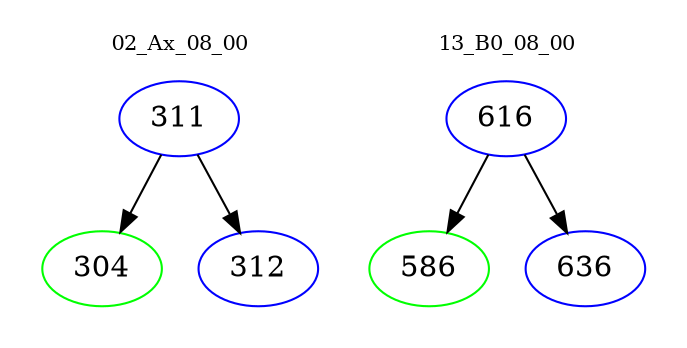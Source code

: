 digraph{
subgraph cluster_0 {
color = white
label = "02_Ax_08_00";
fontsize=10;
T0_311 [label="311", color="blue"]
T0_311 -> T0_304 [color="black"]
T0_304 [label="304", color="green"]
T0_311 -> T0_312 [color="black"]
T0_312 [label="312", color="blue"]
}
subgraph cluster_1 {
color = white
label = "13_B0_08_00";
fontsize=10;
T1_616 [label="616", color="blue"]
T1_616 -> T1_586 [color="black"]
T1_586 [label="586", color="green"]
T1_616 -> T1_636 [color="black"]
T1_636 [label="636", color="blue"]
}
}
